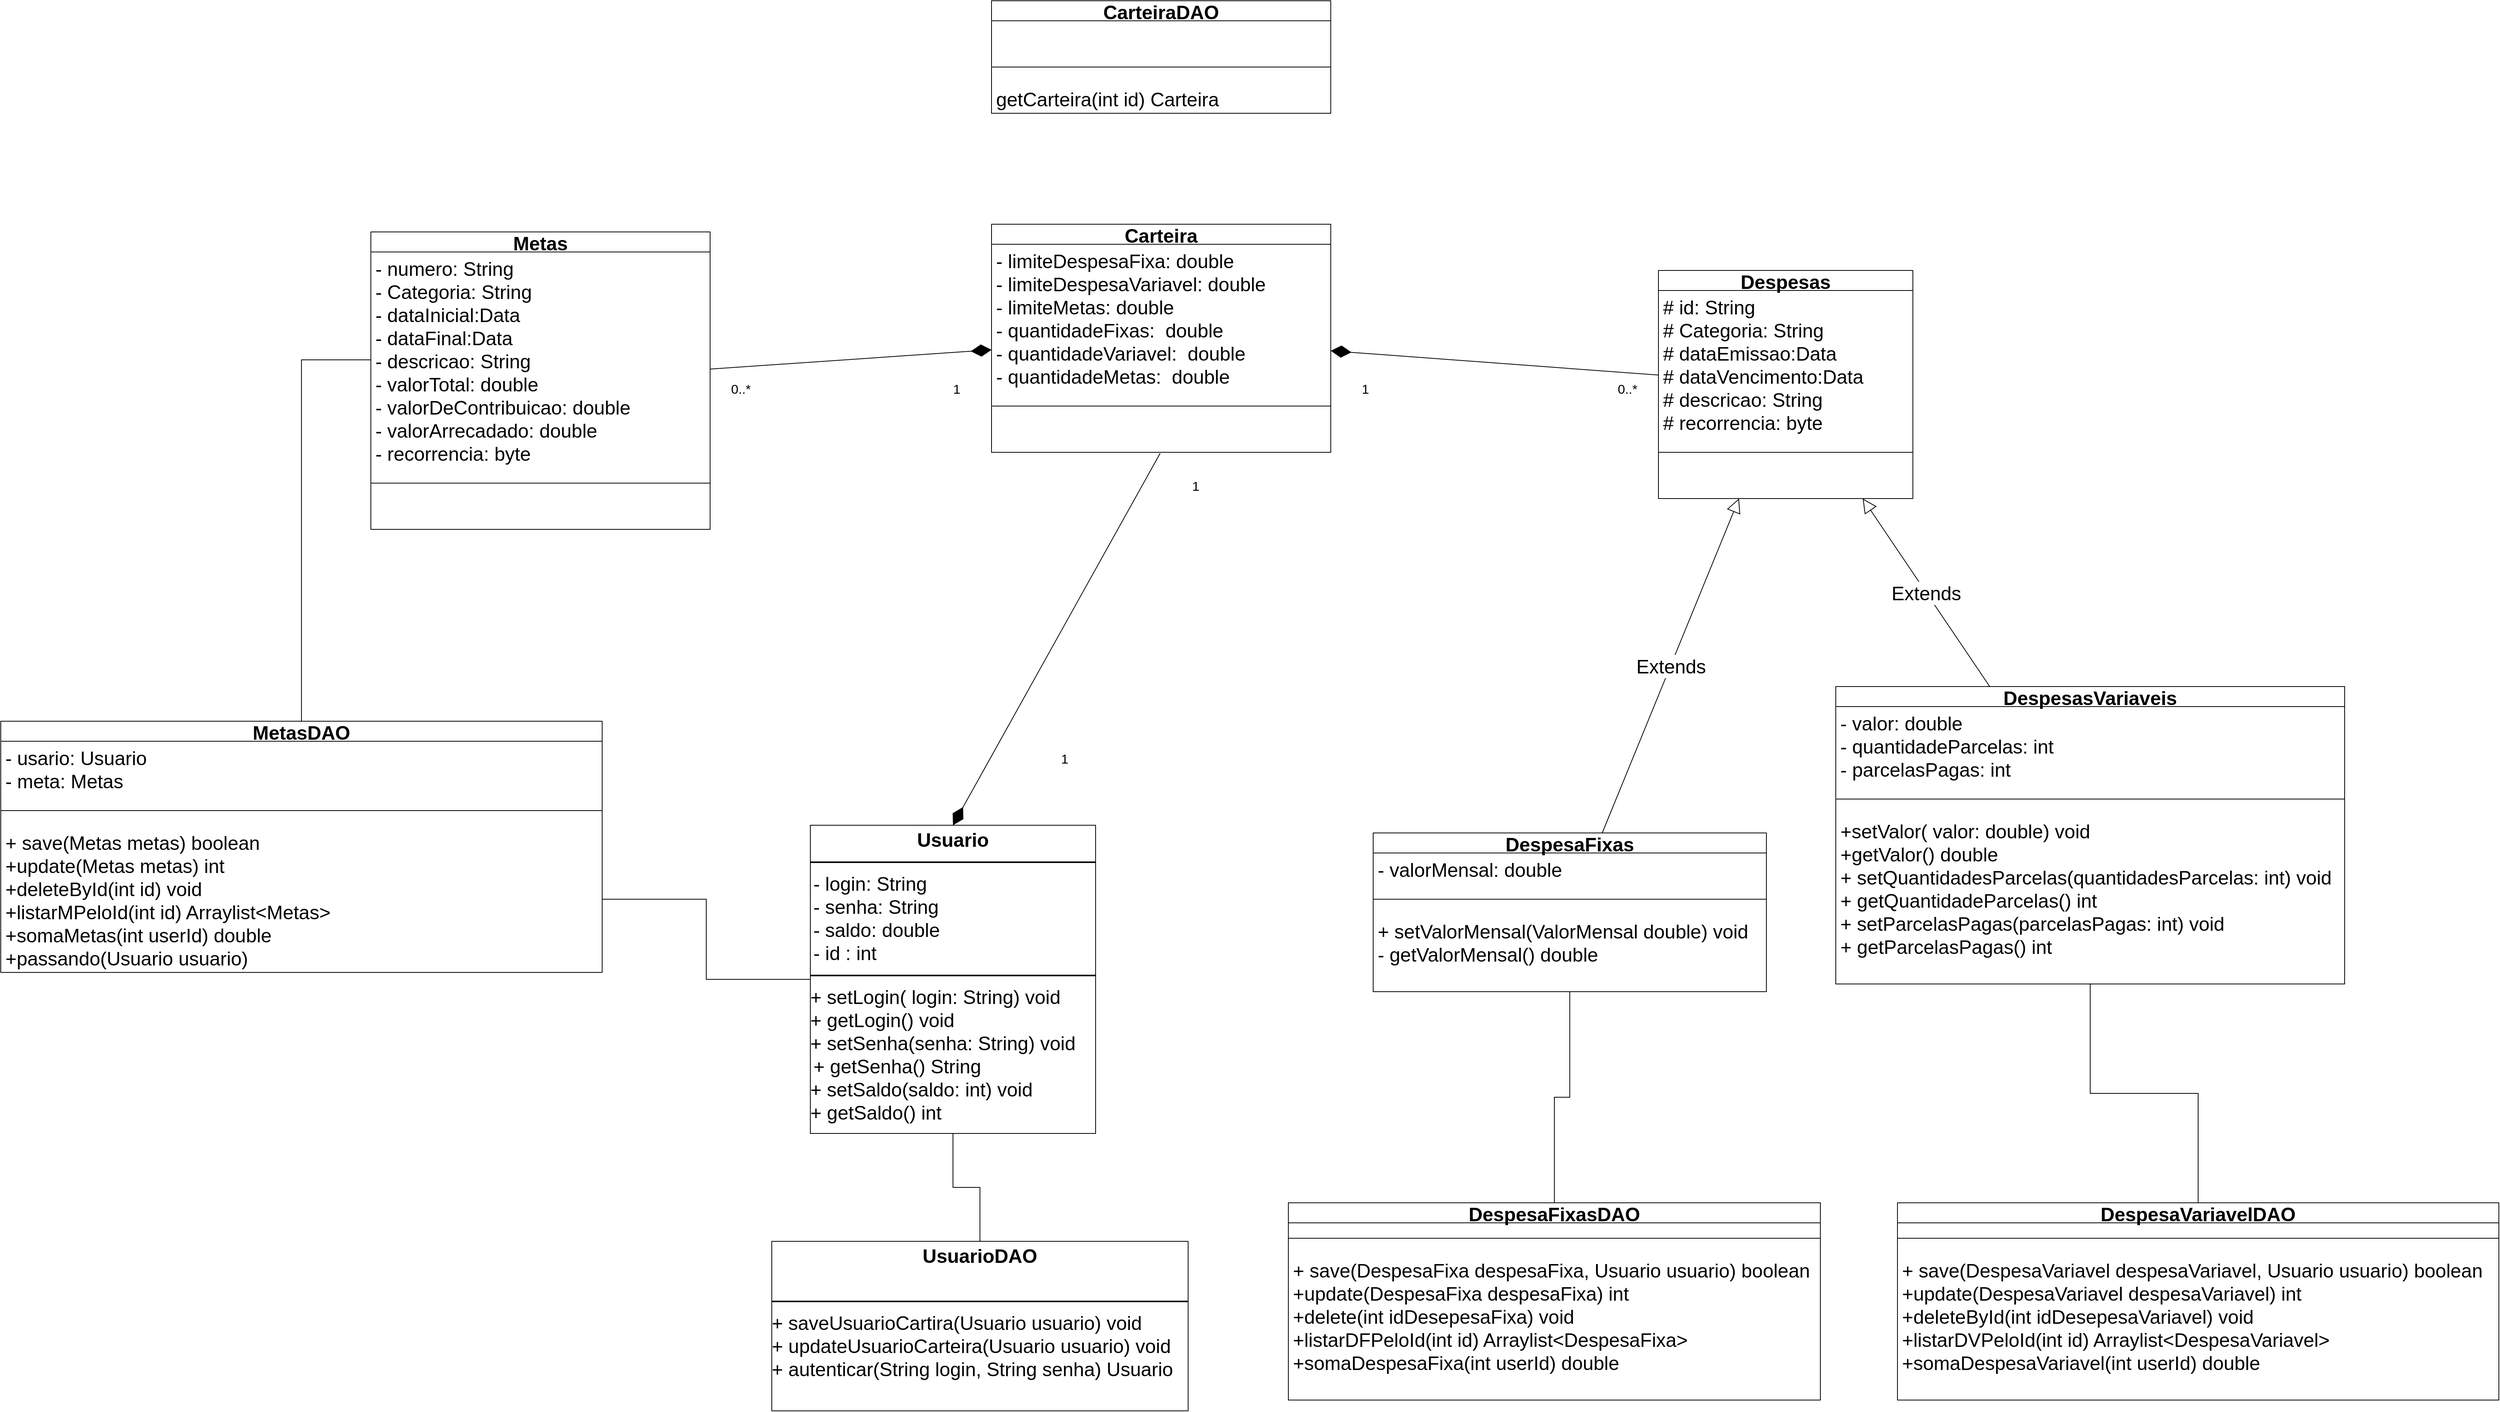 <mxfile version="24.7.7">
  <diagram id="C5RBs43oDa-KdzZeNtuy" name="Page-1">
    <mxGraphModel dx="4841" dy="2885" grid="1" gridSize="10" guides="1" tooltips="1" connect="1" arrows="1" fold="1" page="1" pageScale="1" pageWidth="827" pageHeight="1169" math="0" shadow="0">
      <root>
        <mxCell id="WIyWlLk6GJQsqaUBKTNV-0" />
        <mxCell id="WIyWlLk6GJQsqaUBKTNV-1" parent="WIyWlLk6GJQsqaUBKTNV-0" />
        <mxCell id="Xsj6mDMWJkw63rFZN-va-0" value="&lt;p style=&quot;margin: 4px 0px 0px; text-align: center; font-size: 25px;&quot;&gt;&lt;b style=&quot;font-size: 25px;&quot;&gt;Usuario&lt;/b&gt;&lt;/p&gt;&lt;hr style=&quot;border-style: solid; font-size: 25px;&quot;&gt;&lt;p style=&quot;margin: 0px 0px 0px 4px; font-size: 25px;&quot;&gt;- login: String&lt;/p&gt;&lt;p style=&quot;margin: 0px 0px 0px 4px; font-size: 25px;&quot;&gt;- senha: String&lt;/p&gt;&lt;p style=&quot;margin: 0px 0px 0px 4px; font-size: 25px;&quot;&gt;&lt;span style=&quot;background-color: initial;&quot;&gt;- saldo: double&lt;/span&gt;&lt;br&gt;&lt;/p&gt;&lt;p style=&quot;margin: 0px 0px 0px 4px; font-size: 25px;&quot;&gt;&lt;span style=&quot;background-color: initial;&quot;&gt;- id : int&lt;/span&gt;&lt;/p&gt;&lt;hr style=&quot;border-style: solid; font-size: 25px;&quot;&gt;&lt;div&gt;+ setLogin(&lt;span style=&quot;background-color: initial;&quot;&gt;&amp;nbsp;login&lt;/span&gt;&lt;span style=&quot;background-color: initial;&quot;&gt;: String&lt;/span&gt;&lt;span style=&quot;background-color: initial;&quot;&gt;) void&lt;/span&gt;&lt;/div&gt;&lt;div&gt;&lt;span style=&quot;background-color: initial;&quot;&gt;+ getLogin() void&lt;/span&gt;&lt;/div&gt;&lt;div&gt;&lt;span style=&quot;background-color: initial;&quot;&gt;+ setSenha(senha&lt;/span&gt;&lt;span style=&quot;background-color: initial;&quot;&gt;: String&lt;/span&gt;&lt;span style=&quot;background-color: initial;&quot;&gt;) void&lt;/span&gt;&lt;/div&gt;&lt;p style=&quot;margin: 0px 0px 0px 4px;&quot;&gt;+ getSenha() String&lt;/p&gt;&lt;div&gt;+ setSaldo&lt;span style=&quot;background-color: initial;&quot;&gt;(saldo&lt;/span&gt;&lt;span style=&quot;background-color: initial;&quot;&gt;: int&lt;/span&gt;&lt;span style=&quot;background-color: initial;&quot;&gt;) void&lt;/span&gt;&lt;/div&gt;&lt;div&gt;+ getSaldo() int&lt;/div&gt;" style="verticalAlign=top;align=left;overflow=fill;html=1;whiteSpace=wrap;fontSize=25;" parent="WIyWlLk6GJQsqaUBKTNV-1" vertex="1">
          <mxGeometry x="-370" y="340" width="370" height="400" as="geometry" />
        </mxCell>
        <mxCell id="Xsj6mDMWJkw63rFZN-va-6" value="Despesas" style="swimlane;fontStyle=1;align=center;verticalAlign=top;childLayout=stackLayout;horizontal=1;startSize=26;horizontalStack=0;resizeParent=1;resizeParentMax=0;resizeLast=0;collapsible=1;marginBottom=0;whiteSpace=wrap;html=1;fontSize=25;spacingTop=-7;" parent="WIyWlLk6GJQsqaUBKTNV-1" vertex="1">
          <mxGeometry x="730" y="-380" width="330" height="296" as="geometry" />
        </mxCell>
        <mxCell id="Xsj6mDMWJkw63rFZN-va-7" value="&lt;div style=&quot;font-size: 25px;&quot;&gt;&lt;span style=&quot;background-color: initial; font-size: 25px;&quot;&gt;# id: String&lt;/span&gt;&lt;/div&gt;&lt;div style=&quot;font-size: 25px;&quot;&gt;&lt;span style=&quot;background-color: initial; font-size: 25px;&quot;&gt;# Categoria: String&lt;/span&gt;&lt;/div&gt;&lt;div style=&quot;font-size: 25px;&quot;&gt;# dataEmissao:Data&lt;/div&gt;&lt;div style=&quot;font-size: 25px;&quot;&gt;&lt;span style=&quot;background-color: initial; font-size: 25px;&quot;&gt;# dataVencimento:Data&lt;/span&gt;&lt;/div&gt;&lt;div style=&quot;font-size: 25px;&quot;&gt;&lt;span style=&quot;background-color: initial; font-size: 25px;&quot;&gt;# descricao: String&lt;/span&gt;&lt;/div&gt;&lt;div style=&quot;font-size: 25px;&quot;&gt;&lt;span style=&quot;background-color: initial; font-size: 25px;&quot;&gt;# recorrencia: byte&lt;/span&gt;&lt;/div&gt;" style="text;strokeColor=none;fillColor=none;align=left;verticalAlign=top;spacingLeft=4;spacingRight=4;overflow=hidden;rotatable=0;points=[[0,0.5],[1,0.5]];portConstraint=eastwest;whiteSpace=wrap;html=1;fontSize=25;" parent="Xsj6mDMWJkw63rFZN-va-6" vertex="1">
          <mxGeometry y="26" width="330" height="190" as="geometry" />
        </mxCell>
        <mxCell id="Xsj6mDMWJkw63rFZN-va-8" value="" style="line;strokeWidth=1;fillColor=none;align=left;verticalAlign=middle;spacingTop=-1;spacingLeft=3;spacingRight=3;rotatable=0;labelPosition=right;points=[];portConstraint=eastwest;strokeColor=inherit;fontSize=25;" parent="Xsj6mDMWJkw63rFZN-va-6" vertex="1">
          <mxGeometry y="216" width="330" height="40" as="geometry" />
        </mxCell>
        <mxCell id="Xsj6mDMWJkw63rFZN-va-9" value="&lt;div style=&quot;font-size: 25px;&quot;&gt;&lt;br&gt;&lt;/div&gt;" style="text;strokeColor=none;fillColor=none;align=left;verticalAlign=top;spacingLeft=4;spacingRight=4;overflow=hidden;rotatable=0;points=[[0,0.5],[1,0.5]];portConstraint=eastwest;whiteSpace=wrap;html=1;fontSize=25;" parent="Xsj6mDMWJkw63rFZN-va-6" vertex="1">
          <mxGeometry y="256" width="330" height="40" as="geometry" />
        </mxCell>
        <mxCell id="Xsj6mDMWJkw63rFZN-va-14" value="DespesasVariaveis" style="swimlane;fontStyle=1;align=center;verticalAlign=top;childLayout=stackLayout;horizontal=1;startSize=26;horizontalStack=0;resizeParent=1;resizeParentMax=0;resizeLast=0;collapsible=1;marginBottom=0;whiteSpace=wrap;html=1;fontSize=25;spacingTop=-7;" parent="WIyWlLk6GJQsqaUBKTNV-1" vertex="1">
          <mxGeometry x="960" y="160" width="660" height="386" as="geometry" />
        </mxCell>
        <mxCell id="Xsj6mDMWJkw63rFZN-va-15" value="&lt;div style=&quot;font-size: 25px;&quot;&gt;- valor: double&lt;/div&gt;- quantidadeParcelas: int&lt;div style=&quot;font-size: 25px;&quot;&gt;- parcelasPagas: int&lt;/div&gt;" style="text;strokeColor=none;fillColor=none;align=left;verticalAlign=top;spacingLeft=4;spacingRight=4;overflow=hidden;rotatable=0;points=[[0,0.5],[1,0.5]];portConstraint=eastwest;whiteSpace=wrap;html=1;fontSize=25;" parent="Xsj6mDMWJkw63rFZN-va-14" vertex="1">
          <mxGeometry y="26" width="660" height="100" as="geometry" />
        </mxCell>
        <mxCell id="Xsj6mDMWJkw63rFZN-va-16" value="" style="line;strokeWidth=1;fillColor=none;align=left;verticalAlign=middle;spacingTop=-1;spacingLeft=3;spacingRight=3;rotatable=0;labelPosition=right;points=[];portConstraint=eastwest;strokeColor=inherit;fontSize=25;" parent="Xsj6mDMWJkw63rFZN-va-14" vertex="1">
          <mxGeometry y="126" width="660" height="40" as="geometry" />
        </mxCell>
        <mxCell id="Xsj6mDMWJkw63rFZN-va-17" value="&lt;div style=&quot;font-size: 25px;&quot;&gt;+setValor(&lt;span style=&quot;background-color: initial; font-size: 25px;&quot;&gt;&amp;nbsp;&lt;/span&gt;&lt;span style=&quot;background-color: initial; font-size: 25px;&quot;&gt;valor: double&lt;/span&gt;&lt;span style=&quot;background-color: initial; font-size: 25px;&quot;&gt;) void&lt;/span&gt;&lt;/div&gt;&lt;div style=&quot;font-size: 25px;&quot;&gt;&lt;span style=&quot;background-color: initial; font-size: 25px;&quot;&gt;+getValor() double&lt;/span&gt;&lt;/div&gt;&lt;div style=&quot;font-size: 25px;&quot;&gt;&lt;span style=&quot;background-color: initial; font-size: 25px;&quot;&gt;+ setQuantidadesParcelas(q&lt;/span&gt;&lt;span style=&quot;background-color: initial; font-size: 25px;&quot;&gt;uantidadesParcelas: int&lt;/span&gt;&lt;span style=&quot;background-color: initial; font-size: 25px;&quot;&gt;) void&lt;/span&gt;&lt;/div&gt;+ getQuantidadeParcelas() int&lt;div style=&quot;font-size: 25px;&quot;&gt;+ setP&lt;span style=&quot;background-color: initial; font-size: 25px;&quot;&gt;arcelasPagas(&lt;/span&gt;&lt;span style=&quot;background-color: initial; font-size: 25px;&quot;&gt;parcelasPagas: int&lt;/span&gt;&lt;span style=&quot;background-color: initial; font-size: 25px;&quot;&gt;) void&lt;/span&gt;&lt;/div&gt;&lt;div style=&quot;font-size: 25px;&quot;&gt;+ getParcelasPagas() int&lt;/div&gt;" style="text;strokeColor=none;fillColor=none;align=left;verticalAlign=top;spacingLeft=4;spacingRight=4;overflow=hidden;rotatable=0;points=[[0,0.5],[1,0.5]];portConstraint=eastwest;whiteSpace=wrap;html=1;fontSize=25;" parent="Xsj6mDMWJkw63rFZN-va-14" vertex="1">
          <mxGeometry y="166" width="660" height="220" as="geometry" />
        </mxCell>
        <mxCell id="Xsj6mDMWJkw63rFZN-va-35" value="DespesaFixas" style="swimlane;fontStyle=1;align=center;verticalAlign=top;childLayout=stackLayout;horizontal=1;startSize=26;horizontalStack=0;resizeParent=1;resizeParentMax=0;resizeLast=0;collapsible=1;marginBottom=0;whiteSpace=wrap;html=1;fontSize=25;spacingTop=-7;" parent="WIyWlLk6GJQsqaUBKTNV-1" vertex="1">
          <mxGeometry x="360" y="350" width="510" height="206" as="geometry" />
        </mxCell>
        <mxCell id="Xsj6mDMWJkw63rFZN-va-36" value="- valorMensal: double" style="text;strokeColor=none;fillColor=none;align=left;verticalAlign=top;spacingLeft=4;spacingRight=4;overflow=hidden;rotatable=0;points=[[0,0.5],[1,0.5]];portConstraint=eastwest;whiteSpace=wrap;html=1;fontSize=25;" parent="Xsj6mDMWJkw63rFZN-va-35" vertex="1">
          <mxGeometry y="26" width="510" height="40" as="geometry" />
        </mxCell>
        <mxCell id="Xsj6mDMWJkw63rFZN-va-37" value="" style="line;strokeWidth=1;fillColor=none;align=left;verticalAlign=middle;spacingTop=-1;spacingLeft=3;spacingRight=3;rotatable=0;labelPosition=right;points=[];portConstraint=eastwest;strokeColor=inherit;fontSize=25;" parent="Xsj6mDMWJkw63rFZN-va-35" vertex="1">
          <mxGeometry y="66" width="510" height="40" as="geometry" />
        </mxCell>
        <mxCell id="Xsj6mDMWJkw63rFZN-va-38" value="&lt;div style=&quot;font-size: 25px;&quot;&gt;+ setValorMensal(&lt;span style=&quot;background-color: initial; font-size: 25px;&quot;&gt;ValorMensal double&lt;/span&gt;&lt;span style=&quot;background-color: initial; font-size: 25px;&quot;&gt;) void&lt;/span&gt;&lt;/div&gt;&lt;div style=&quot;font-size: 25px;&quot;&gt;&lt;span style=&quot;background-color: initial; font-size: 25px;&quot;&gt;- getValorMensal() double&lt;/span&gt;&lt;/div&gt;" style="text;strokeColor=none;fillColor=none;align=left;verticalAlign=top;spacingLeft=4;spacingRight=4;overflow=hidden;rotatable=0;points=[[0,0.5],[1,0.5]];portConstraint=eastwest;whiteSpace=wrap;html=1;fontSize=25;" parent="Xsj6mDMWJkw63rFZN-va-35" vertex="1">
          <mxGeometry y="106" width="510" height="100" as="geometry" />
        </mxCell>
        <mxCell id="Xsj6mDMWJkw63rFZN-va-45" value="Metas" style="swimlane;fontStyle=1;align=center;verticalAlign=top;childLayout=stackLayout;horizontal=1;startSize=26;horizontalStack=0;resizeParent=1;resizeParentMax=0;resizeLast=0;collapsible=1;marginBottom=0;whiteSpace=wrap;html=1;fontSize=25;spacingTop=-7;" parent="WIyWlLk6GJQsqaUBKTNV-1" vertex="1">
          <mxGeometry x="-940" y="-430" width="440" height="386" as="geometry" />
        </mxCell>
        <mxCell id="Xsj6mDMWJkw63rFZN-va-46" value="&lt;div style=&quot;font-size: 25px;&quot;&gt;&lt;span style=&quot;background-color: initial; font-size: 25px;&quot;&gt;- numero: String&lt;/span&gt;&lt;/div&gt;&lt;div style=&quot;font-size: 25px;&quot;&gt;&lt;span style=&quot;background-color: initial; font-size: 25px;&quot;&gt;- Categoria: String&lt;/span&gt;&lt;/div&gt;&lt;div style=&quot;font-size: 25px;&quot;&gt;- dataInicial:Data&lt;/div&gt;&lt;div style=&quot;font-size: 25px;&quot;&gt;&lt;span style=&quot;background-color: initial; font-size: 25px;&quot;&gt;- dataFinal:Data&lt;/span&gt;&lt;/div&gt;&lt;div style=&quot;font-size: 25px;&quot;&gt;&lt;span style=&quot;background-color: initial; font-size: 25px;&quot;&gt;- descricao: String&lt;/span&gt;&lt;/div&gt;&lt;div style=&quot;font-size: 25px;&quot;&gt;&lt;span style=&quot;background-color: initial; font-size: 25px;&quot;&gt;- valorTotal: double&lt;/span&gt;&lt;/div&gt;&lt;div style=&quot;font-size: 25px;&quot;&gt;&lt;span style=&quot;background-color: initial; font-size: 25px;&quot;&gt;- valorDeContribuicao: double&lt;/span&gt;&lt;/div&gt;&lt;div style=&quot;font-size: 25px;&quot;&gt;&lt;span style=&quot;background-color: initial; font-size: 25px;&quot;&gt;- valorArrecadado: double&lt;/span&gt;&lt;/div&gt;&lt;div style=&quot;font-size: 25px;&quot;&gt;- recorrencia: byte&lt;/div&gt;" style="text;strokeColor=none;fillColor=none;align=left;verticalAlign=top;spacingLeft=4;spacingRight=4;overflow=hidden;rotatable=0;points=[[0,0.5],[1,0.5]];portConstraint=eastwest;whiteSpace=wrap;html=1;fontSize=25;" parent="Xsj6mDMWJkw63rFZN-va-45" vertex="1">
          <mxGeometry y="26" width="440" height="280" as="geometry" />
        </mxCell>
        <mxCell id="Xsj6mDMWJkw63rFZN-va-47" value="" style="line;strokeWidth=1;fillColor=none;align=left;verticalAlign=middle;spacingTop=-1;spacingLeft=3;spacingRight=3;rotatable=0;labelPosition=right;points=[];portConstraint=eastwest;strokeColor=inherit;fontSize=25;" parent="Xsj6mDMWJkw63rFZN-va-45" vertex="1">
          <mxGeometry y="306" width="440" height="40" as="geometry" />
        </mxCell>
        <mxCell id="Xsj6mDMWJkw63rFZN-va-48" value="&lt;div style=&quot;font-size: 25px;&quot;&gt;&lt;br&gt;&lt;/div&gt;" style="text;strokeColor=none;fillColor=none;align=left;verticalAlign=top;spacingLeft=4;spacingRight=4;overflow=hidden;rotatable=0;points=[[0,0.5],[1,0.5]];portConstraint=eastwest;whiteSpace=wrap;html=1;fontSize=25;" parent="Xsj6mDMWJkw63rFZN-va-45" vertex="1">
          <mxGeometry y="346" width="440" height="40" as="geometry" />
        </mxCell>
        <mxCell id="Xsj6mDMWJkw63rFZN-va-50" value="Carteira" style="swimlane;fontStyle=1;align=center;verticalAlign=top;childLayout=stackLayout;horizontal=1;startSize=26;horizontalStack=0;resizeParent=1;resizeParentMax=0;resizeLast=0;collapsible=1;marginBottom=0;whiteSpace=wrap;html=1;fontSize=25;spacingTop=-7;" parent="WIyWlLk6GJQsqaUBKTNV-1" vertex="1">
          <mxGeometry x="-135" y="-440" width="440" height="296" as="geometry" />
        </mxCell>
        <mxCell id="Xsj6mDMWJkw63rFZN-va-51" value="- limiteDespesaFixa: double&lt;div style=&quot;font-size: 25px;&quot;&gt;- limiteDespesaVariavel: double&lt;br style=&quot;font-size: 25px;&quot;&gt;&lt;/div&gt;&lt;div style=&quot;font-size: 25px;&quot;&gt;- limiteMetas: double&lt;/div&gt;&lt;div style=&quot;font-size: 25px;&quot;&gt;- q&lt;span style=&quot;background-color: initial;&quot;&gt;uantidadeFixas:&amp;nbsp; double&lt;/span&gt;&lt;/div&gt;&lt;div style=&quot;font-size: 25px;&quot;&gt;- q&lt;span style=&quot;background-color: initial;&quot;&gt;uantidadeVariavel:&amp;nbsp; double&lt;/span&gt;&lt;br&gt;&lt;/div&gt;&lt;div style=&quot;font-size: 25px;&quot;&gt;- q&lt;span style=&quot;background-color: initial;&quot;&gt;uantidadeMetas:&amp;nbsp; double&lt;/span&gt;&lt;span style=&quot;background-color: initial;&quot;&gt;&lt;br&gt;&lt;/span&gt;&lt;/div&gt;" style="text;strokeColor=none;fillColor=none;align=left;verticalAlign=top;spacingLeft=4;spacingRight=4;overflow=hidden;rotatable=0;points=[[0,0.5],[1,0.5]];portConstraint=eastwest;whiteSpace=wrap;html=1;fontSize=25;" parent="Xsj6mDMWJkw63rFZN-va-50" vertex="1">
          <mxGeometry y="26" width="440" height="190" as="geometry" />
        </mxCell>
        <mxCell id="Xsj6mDMWJkw63rFZN-va-52" value="" style="line;strokeWidth=1;fillColor=none;align=left;verticalAlign=middle;spacingTop=-1;spacingLeft=3;spacingRight=3;rotatable=0;labelPosition=right;points=[];portConstraint=eastwest;strokeColor=inherit;fontSize=25;" parent="Xsj6mDMWJkw63rFZN-va-50" vertex="1">
          <mxGeometry y="216" width="440" height="40" as="geometry" />
        </mxCell>
        <mxCell id="Xsj6mDMWJkw63rFZN-va-53" value="&lt;div style=&quot;font-size: 25px;&quot;&gt;&lt;br&gt;&lt;/div&gt;" style="text;strokeColor=none;fillColor=none;align=left;verticalAlign=top;spacingLeft=4;spacingRight=4;overflow=hidden;rotatable=0;points=[[0,0.5],[1,0.5]];portConstraint=eastwest;whiteSpace=wrap;html=1;fontSize=25;" parent="Xsj6mDMWJkw63rFZN-va-50" vertex="1">
          <mxGeometry y="256" width="440" height="40" as="geometry" />
        </mxCell>
        <mxCell id="Xsj6mDMWJkw63rFZN-va-54" value="" style="endArrow=diamondThin;endFill=1;endSize=24;html=1;rounded=0;exitX=0.497;exitY=1.033;exitDx=0;exitDy=0;entryX=0.5;entryY=0;entryDx=0;entryDy=0;exitPerimeter=0;fontSize=25;" parent="WIyWlLk6GJQsqaUBKTNV-1" source="Xsj6mDMWJkw63rFZN-va-53" target="Xsj6mDMWJkw63rFZN-va-0" edge="1">
          <mxGeometry width="160" relative="1" as="geometry">
            <mxPoint x="180" y="93" as="sourcePoint" />
            <mxPoint x="308" y="90" as="targetPoint" />
          </mxGeometry>
        </mxCell>
        <mxCell id="jq4R9Uysa1i5dK_6T_Q5-6" value="" style="endArrow=diamondThin;endFill=1;endSize=24;html=1;rounded=0;fontSize=25;" parent="WIyWlLk6GJQsqaUBKTNV-1" source="Xsj6mDMWJkw63rFZN-va-45" target="Xsj6mDMWJkw63rFZN-va-50" edge="1">
          <mxGeometry width="160" relative="1" as="geometry">
            <mxPoint x="30" y="180" as="sourcePoint" />
            <mxPoint x="-20" y="130" as="targetPoint" />
          </mxGeometry>
        </mxCell>
        <mxCell id="jq4R9Uysa1i5dK_6T_Q5-7" value="" style="endArrow=diamondThin;endFill=1;endSize=24;html=1;rounded=0;fontSize=25;" parent="WIyWlLk6GJQsqaUBKTNV-1" source="Xsj6mDMWJkw63rFZN-va-6" target="Xsj6mDMWJkw63rFZN-va-50" edge="1">
          <mxGeometry width="160" relative="1" as="geometry">
            <mxPoint x="30" y="180" as="sourcePoint" />
            <mxPoint x="190" y="180" as="targetPoint" />
          </mxGeometry>
        </mxCell>
        <mxCell id="jq4R9Uysa1i5dK_6T_Q5-8" value="Extends" style="endArrow=block;endSize=16;endFill=0;html=1;rounded=0;fontSize=25;" parent="WIyWlLk6GJQsqaUBKTNV-1" source="Xsj6mDMWJkw63rFZN-va-35" target="Xsj6mDMWJkw63rFZN-va-6" edge="1">
          <mxGeometry width="160" relative="1" as="geometry">
            <mxPoint x="30" y="180" as="sourcePoint" />
            <mxPoint x="190" y="180" as="targetPoint" />
          </mxGeometry>
        </mxCell>
        <mxCell id="jq4R9Uysa1i5dK_6T_Q5-9" value="Extends" style="endArrow=block;endSize=16;endFill=0;html=1;rounded=0;fontSize=25;" parent="WIyWlLk6GJQsqaUBKTNV-1" source="Xsj6mDMWJkw63rFZN-va-14" target="Xsj6mDMWJkw63rFZN-va-6" edge="1">
          <mxGeometry width="160" relative="1" as="geometry">
            <mxPoint x="30" y="180" as="sourcePoint" />
            <mxPoint x="190" y="180" as="targetPoint" />
          </mxGeometry>
        </mxCell>
        <mxCell id="218rRDXwpj9IAneZbfJ5-1" value="0..*" style="text;html=1;align=center;verticalAlign=middle;whiteSpace=wrap;rounded=0;fontSize=17;" parent="WIyWlLk6GJQsqaUBKTNV-1" vertex="1">
          <mxGeometry x="-490" y="-240" width="60" height="30" as="geometry" />
        </mxCell>
        <mxCell id="218rRDXwpj9IAneZbfJ5-3" value="1" style="text;html=1;align=center;verticalAlign=middle;whiteSpace=wrap;rounded=0;fontSize=17;" parent="WIyWlLk6GJQsqaUBKTNV-1" vertex="1">
          <mxGeometry x="-210" y="-240" width="60" height="30" as="geometry" />
        </mxCell>
        <mxCell id="218rRDXwpj9IAneZbfJ5-4" value="1" style="text;html=1;align=center;verticalAlign=middle;whiteSpace=wrap;rounded=0;fontSize=17;" parent="WIyWlLk6GJQsqaUBKTNV-1" vertex="1">
          <mxGeometry x="320" y="-240" width="60" height="30" as="geometry" />
        </mxCell>
        <mxCell id="218rRDXwpj9IAneZbfJ5-5" value="0..*" style="text;html=1;align=center;verticalAlign=middle;whiteSpace=wrap;rounded=0;fontSize=17;" parent="WIyWlLk6GJQsqaUBKTNV-1" vertex="1">
          <mxGeometry x="660" y="-240" width="60" height="30" as="geometry" />
        </mxCell>
        <mxCell id="218rRDXwpj9IAneZbfJ5-6" value="1" style="text;html=1;align=center;verticalAlign=middle;whiteSpace=wrap;rounded=0;fontSize=17;" parent="WIyWlLk6GJQsqaUBKTNV-1" vertex="1">
          <mxGeometry x="100" y="-114" width="60" height="30" as="geometry" />
        </mxCell>
        <mxCell id="218rRDXwpj9IAneZbfJ5-7" value="1" style="text;html=1;align=center;verticalAlign=middle;whiteSpace=wrap;rounded=0;fontSize=17;" parent="WIyWlLk6GJQsqaUBKTNV-1" vertex="1">
          <mxGeometry x="-70" y="240" width="60" height="30" as="geometry" />
        </mxCell>
        <mxCell id="4HwOG2tYUEDLb7VDALiB-5" value="CarteiraDAO" style="swimlane;fontStyle=1;align=center;verticalAlign=top;childLayout=stackLayout;horizontal=1;startSize=26;horizontalStack=0;resizeParent=1;resizeParentMax=0;resizeLast=0;collapsible=1;marginBottom=0;whiteSpace=wrap;html=1;fontSize=25;spacingTop=-7;" vertex="1" parent="WIyWlLk6GJQsqaUBKTNV-1">
          <mxGeometry x="-135" y="-730" width="440" height="146" as="geometry" />
        </mxCell>
        <mxCell id="4HwOG2tYUEDLb7VDALiB-6" value="&lt;div style=&quot;font-size: 25px;&quot;&gt;&lt;span style=&quot;background-color: initial;&quot;&gt;&lt;br&gt;&lt;/span&gt;&lt;/div&gt;" style="text;strokeColor=none;fillColor=none;align=left;verticalAlign=top;spacingLeft=4;spacingRight=4;overflow=hidden;rotatable=0;points=[[0,0.5],[1,0.5]];portConstraint=eastwest;whiteSpace=wrap;html=1;fontSize=25;" vertex="1" parent="4HwOG2tYUEDLb7VDALiB-5">
          <mxGeometry y="26" width="440" height="40" as="geometry" />
        </mxCell>
        <mxCell id="4HwOG2tYUEDLb7VDALiB-7" value="" style="line;strokeWidth=1;fillColor=none;align=left;verticalAlign=middle;spacingTop=-1;spacingLeft=3;spacingRight=3;rotatable=0;labelPosition=right;points=[];portConstraint=eastwest;strokeColor=inherit;fontSize=25;" vertex="1" parent="4HwOG2tYUEDLb7VDALiB-5">
          <mxGeometry y="66" width="440" height="40" as="geometry" />
        </mxCell>
        <mxCell id="4HwOG2tYUEDLb7VDALiB-8" value="&lt;div style=&quot;font-size: 25px;&quot;&gt;getCarteira(int id) Carteira&lt;/div&gt;" style="text;strokeColor=none;fillColor=none;align=left;verticalAlign=top;spacingLeft=4;spacingRight=4;overflow=hidden;rotatable=0;points=[[0,0.5],[1,0.5]];portConstraint=eastwest;whiteSpace=wrap;html=1;fontSize=25;" vertex="1" parent="4HwOG2tYUEDLb7VDALiB-5">
          <mxGeometry y="106" width="440" height="40" as="geometry" />
        </mxCell>
        <mxCell id="4HwOG2tYUEDLb7VDALiB-29" style="edgeStyle=orthogonalEdgeStyle;rounded=0;orthogonalLoop=1;jettySize=auto;html=1;entryX=0.5;entryY=1;entryDx=0;entryDy=0;endArrow=none;endFill=0;" edge="1" parent="WIyWlLk6GJQsqaUBKTNV-1" source="4HwOG2tYUEDLb7VDALiB-10" target="Xsj6mDMWJkw63rFZN-va-0">
          <mxGeometry relative="1" as="geometry" />
        </mxCell>
        <mxCell id="4HwOG2tYUEDLb7VDALiB-10" value="&lt;p style=&quot;margin: 4px 0px 0px; text-align: center; font-size: 25px;&quot;&gt;&lt;b style=&quot;font-size: 25px;&quot;&gt;UsuarioDAO&lt;/b&gt;&lt;/p&gt;&lt;br&gt;&lt;hr style=&quot;border-style: solid; font-size: 25px;&quot;&gt;&lt;div&gt;+ saveUsuarioCartira(Usuario usuario) void&lt;/div&gt;&lt;div&gt;+ updateUsuarioCarteira(Usuario usuario) void&lt;/div&gt;&lt;div&gt;+ autenticar(String login, String senha) Usuario&lt;/div&gt;&lt;div&gt;&lt;br&gt;&lt;/div&gt;" style="verticalAlign=top;align=left;overflow=fill;html=1;whiteSpace=wrap;fontSize=25;" vertex="1" parent="WIyWlLk6GJQsqaUBKTNV-1">
          <mxGeometry x="-420" y="880" width="540" height="220" as="geometry" />
        </mxCell>
        <mxCell id="4HwOG2tYUEDLb7VDALiB-11" value="DespesaFixasDAO" style="swimlane;fontStyle=1;align=center;verticalAlign=top;childLayout=stackLayout;horizontal=1;startSize=26;horizontalStack=0;resizeParent=1;resizeParentMax=0;resizeLast=0;collapsible=1;marginBottom=0;whiteSpace=wrap;html=1;fontSize=25;spacingTop=-7;" vertex="1" parent="WIyWlLk6GJQsqaUBKTNV-1">
          <mxGeometry x="250" y="830" width="690" height="256" as="geometry" />
        </mxCell>
        <mxCell id="4HwOG2tYUEDLb7VDALiB-13" value="" style="line;strokeWidth=1;fillColor=none;align=left;verticalAlign=middle;spacingTop=-1;spacingLeft=3;spacingRight=3;rotatable=0;labelPosition=right;points=[];portConstraint=eastwest;strokeColor=inherit;fontSize=25;" vertex="1" parent="4HwOG2tYUEDLb7VDALiB-11">
          <mxGeometry y="26" width="690" height="40" as="geometry" />
        </mxCell>
        <mxCell id="4HwOG2tYUEDLb7VDALiB-14" value="&lt;div style=&quot;font-size: 25px;&quot;&gt;+ save(DespesaFixa despesaFixa, Usuario usuario) boolean&lt;/div&gt;&lt;div style=&quot;font-size: 25px;&quot;&gt;+update(DespesaFixa despesaFixa) int&lt;/div&gt;&lt;div style=&quot;font-size: 25px;&quot;&gt;+delete(int idDesepesaFixa) void&lt;/div&gt;&lt;div style=&quot;font-size: 25px;&quot;&gt;+listarDFPeloId(int id) Arraylist&amp;lt;DespesaFixa&amp;gt;&lt;/div&gt;&lt;div style=&quot;font-size: 25px;&quot;&gt;+somaDespesaFixa(int userId) double&lt;/div&gt;&lt;div style=&quot;font-size: 25px;&quot;&gt;&lt;br&gt;&lt;/div&gt;" style="text;strokeColor=none;fillColor=none;align=left;verticalAlign=top;spacingLeft=4;spacingRight=4;overflow=hidden;rotatable=0;points=[[0,0.5],[1,0.5]];portConstraint=eastwest;whiteSpace=wrap;html=1;fontSize=25;" vertex="1" parent="4HwOG2tYUEDLb7VDALiB-11">
          <mxGeometry y="66" width="690" height="190" as="geometry" />
        </mxCell>
        <mxCell id="4HwOG2tYUEDLb7VDALiB-32" style="edgeStyle=orthogonalEdgeStyle;rounded=0;orthogonalLoop=1;jettySize=auto;html=1;endArrow=none;endFill=0;" edge="1" parent="WIyWlLk6GJQsqaUBKTNV-1" source="4HwOG2tYUEDLb7VDALiB-15" target="Xsj6mDMWJkw63rFZN-va-14">
          <mxGeometry relative="1" as="geometry">
            <mxPoint x="1660" y="483.333" as="targetPoint" />
          </mxGeometry>
        </mxCell>
        <mxCell id="4HwOG2tYUEDLb7VDALiB-15" value="DespesaVariavelDAO" style="swimlane;fontStyle=1;align=center;verticalAlign=top;childLayout=stackLayout;horizontal=1;startSize=26;horizontalStack=0;resizeParent=1;resizeParentMax=0;resizeLast=0;collapsible=1;marginBottom=0;whiteSpace=wrap;html=1;fontSize=25;spacingTop=-7;" vertex="1" parent="WIyWlLk6GJQsqaUBKTNV-1">
          <mxGeometry x="1040" y="830" width="780" height="256" as="geometry" />
        </mxCell>
        <mxCell id="4HwOG2tYUEDLb7VDALiB-16" value="" style="line;strokeWidth=1;fillColor=none;align=left;verticalAlign=middle;spacingTop=-1;spacingLeft=3;spacingRight=3;rotatable=0;labelPosition=right;points=[];portConstraint=eastwest;strokeColor=inherit;fontSize=25;" vertex="1" parent="4HwOG2tYUEDLb7VDALiB-15">
          <mxGeometry y="26" width="780" height="40" as="geometry" />
        </mxCell>
        <mxCell id="4HwOG2tYUEDLb7VDALiB-17" value="&lt;div style=&quot;font-size: 25px;&quot;&gt;+ save(DespesaVariavel despesaVariavel, Usuario usuario) boolean&lt;/div&gt;&lt;div style=&quot;font-size: 25px;&quot;&gt;+update(DespesaVariavel despesaVariavel) int&lt;/div&gt;&lt;div style=&quot;font-size: 25px;&quot;&gt;+deleteById(int idDesepesaVariavel) void&lt;/div&gt;&lt;div style=&quot;font-size: 25px;&quot;&gt;+listarDVPeloId(int id) Arraylist&amp;lt;DespesaVariavel&amp;gt;&lt;/div&gt;&lt;div style=&quot;font-size: 25px;&quot;&gt;+somaDespesaVariavel(int userId) double&lt;/div&gt;&lt;div style=&quot;font-size: 25px;&quot;&gt;&lt;br&gt;&lt;/div&gt;" style="text;strokeColor=none;fillColor=none;align=left;verticalAlign=top;spacingLeft=4;spacingRight=4;overflow=hidden;rotatable=0;points=[[0,0.5],[1,0.5]];portConstraint=eastwest;whiteSpace=wrap;html=1;fontSize=25;" vertex="1" parent="4HwOG2tYUEDLb7VDALiB-15">
          <mxGeometry y="66" width="780" height="190" as="geometry" />
        </mxCell>
        <mxCell id="4HwOG2tYUEDLb7VDALiB-27" style="edgeStyle=orthogonalEdgeStyle;rounded=0;orthogonalLoop=1;jettySize=auto;html=1;endArrow=none;endFill=0;endSize=24;" edge="1" parent="WIyWlLk6GJQsqaUBKTNV-1" source="4HwOG2tYUEDLb7VDALiB-18" target="Xsj6mDMWJkw63rFZN-va-46">
          <mxGeometry relative="1" as="geometry" />
        </mxCell>
        <mxCell id="4HwOG2tYUEDLb7VDALiB-18" value="MetasDAO" style="swimlane;fontStyle=1;align=center;verticalAlign=top;childLayout=stackLayout;horizontal=1;startSize=26;horizontalStack=0;resizeParent=1;resizeParentMax=0;resizeLast=0;collapsible=1;marginBottom=0;whiteSpace=wrap;html=1;fontSize=25;spacingTop=-7;" vertex="1" parent="WIyWlLk6GJQsqaUBKTNV-1">
          <mxGeometry x="-1420" y="205" width="780" height="326" as="geometry" />
        </mxCell>
        <mxCell id="4HwOG2tYUEDLb7VDALiB-21" value="- usario: Usuario&lt;div&gt;- meta: Metas&lt;/div&gt;" style="text;strokeColor=none;fillColor=none;align=left;verticalAlign=top;spacingLeft=4;spacingRight=4;overflow=hidden;rotatable=0;points=[[0,0.5],[1,0.5]];portConstraint=eastwest;whiteSpace=wrap;html=1;fontSize=25;" vertex="1" parent="4HwOG2tYUEDLb7VDALiB-18">
          <mxGeometry y="26" width="780" height="70" as="geometry" />
        </mxCell>
        <mxCell id="4HwOG2tYUEDLb7VDALiB-19" value="" style="line;strokeWidth=1;fillColor=none;align=left;verticalAlign=middle;spacingTop=-1;spacingLeft=3;spacingRight=3;rotatable=0;labelPosition=right;points=[];portConstraint=eastwest;strokeColor=inherit;fontSize=25;" vertex="1" parent="4HwOG2tYUEDLb7VDALiB-18">
          <mxGeometry y="96" width="780" height="40" as="geometry" />
        </mxCell>
        <mxCell id="4HwOG2tYUEDLb7VDALiB-20" value="&lt;div style=&quot;font-size: 25px;&quot;&gt;+ save(Metas metas) boolean&lt;/div&gt;&lt;div style=&quot;font-size: 25px;&quot;&gt;+update(Metas metas) int&lt;/div&gt;&lt;div style=&quot;font-size: 25px;&quot;&gt;+deleteById(int id) void&lt;/div&gt;&lt;div style=&quot;font-size: 25px;&quot;&gt;+listarMPeloId(int id) Arraylist&amp;lt;Metas&amp;gt;&lt;/div&gt;&lt;div style=&quot;font-size: 25px;&quot;&gt;+somaMetas(int userId) double&lt;/div&gt;&lt;div style=&quot;font-size: 25px;&quot;&gt;+passando(Usuario usuario)&lt;/div&gt;&lt;div style=&quot;font-size: 25px;&quot;&gt;&lt;br&gt;&lt;/div&gt;" style="text;strokeColor=none;fillColor=none;align=left;verticalAlign=top;spacingLeft=4;spacingRight=4;overflow=hidden;rotatable=0;points=[[0,0.5],[1,0.5]];portConstraint=eastwest;whiteSpace=wrap;html=1;fontSize=25;" vertex="1" parent="4HwOG2tYUEDLb7VDALiB-18">
          <mxGeometry y="136" width="780" height="190" as="geometry" />
        </mxCell>
        <mxCell id="4HwOG2tYUEDLb7VDALiB-28" style="edgeStyle=orthogonalEdgeStyle;rounded=0;orthogonalLoop=1;jettySize=auto;html=1;endArrow=none;endFill=0;endSize=24;" edge="1" parent="WIyWlLk6GJQsqaUBKTNV-1" source="4HwOG2tYUEDLb7VDALiB-20" target="Xsj6mDMWJkw63rFZN-va-0">
          <mxGeometry relative="1" as="geometry" />
        </mxCell>
        <mxCell id="4HwOG2tYUEDLb7VDALiB-30" style="edgeStyle=orthogonalEdgeStyle;rounded=0;orthogonalLoop=1;jettySize=auto;html=1;endArrow=none;endFill=0;" edge="1" parent="WIyWlLk6GJQsqaUBKTNV-1" source="4HwOG2tYUEDLb7VDALiB-11" target="Xsj6mDMWJkw63rFZN-va-35">
          <mxGeometry relative="1" as="geometry" />
        </mxCell>
      </root>
    </mxGraphModel>
  </diagram>
</mxfile>

